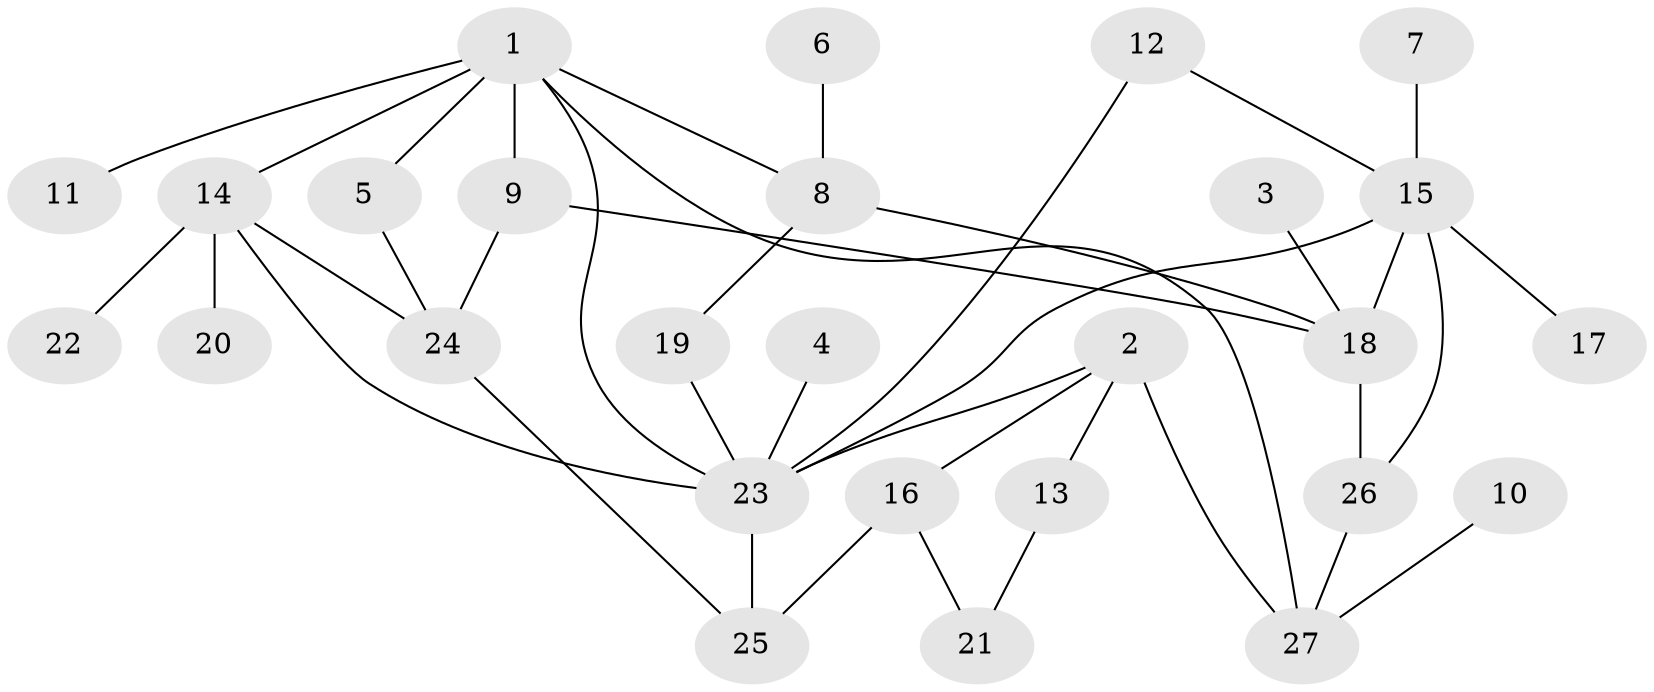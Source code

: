// original degree distribution, {3: 0.18518518518518517, 6: 0.05555555555555555, 4: 0.07407407407407407, 5: 0.037037037037037035, 7: 0.018518518518518517, 1: 0.2777777777777778, 2: 0.35185185185185186}
// Generated by graph-tools (version 1.1) at 2025/49/03/09/25 03:49:22]
// undirected, 27 vertices, 39 edges
graph export_dot {
graph [start="1"]
  node [color=gray90,style=filled];
  1;
  2;
  3;
  4;
  5;
  6;
  7;
  8;
  9;
  10;
  11;
  12;
  13;
  14;
  15;
  16;
  17;
  18;
  19;
  20;
  21;
  22;
  23;
  24;
  25;
  26;
  27;
  1 -- 5 [weight=1.0];
  1 -- 8 [weight=1.0];
  1 -- 9 [weight=1.0];
  1 -- 11 [weight=1.0];
  1 -- 14 [weight=1.0];
  1 -- 23 [weight=1.0];
  1 -- 27 [weight=1.0];
  2 -- 13 [weight=1.0];
  2 -- 16 [weight=1.0];
  2 -- 23 [weight=1.0];
  2 -- 27 [weight=1.0];
  3 -- 18 [weight=1.0];
  4 -- 23 [weight=1.0];
  5 -- 24 [weight=1.0];
  6 -- 8 [weight=1.0];
  7 -- 15 [weight=1.0];
  8 -- 18 [weight=1.0];
  8 -- 19 [weight=1.0];
  9 -- 18 [weight=1.0];
  9 -- 24 [weight=1.0];
  10 -- 27 [weight=1.0];
  12 -- 15 [weight=1.0];
  12 -- 23 [weight=1.0];
  13 -- 21 [weight=1.0];
  14 -- 20 [weight=1.0];
  14 -- 22 [weight=1.0];
  14 -- 23 [weight=1.0];
  14 -- 24 [weight=1.0];
  15 -- 17 [weight=1.0];
  15 -- 18 [weight=1.0];
  15 -- 23 [weight=1.0];
  15 -- 26 [weight=1.0];
  16 -- 21 [weight=1.0];
  16 -- 25 [weight=1.0];
  18 -- 26 [weight=1.0];
  19 -- 23 [weight=1.0];
  23 -- 25 [weight=1.0];
  24 -- 25 [weight=1.0];
  26 -- 27 [weight=1.0];
}
